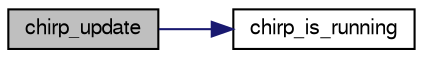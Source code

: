 digraph "chirp_update"
{
  edge [fontname="FreeSans",fontsize="10",labelfontname="FreeSans",labelfontsize="10"];
  node [fontname="FreeSans",fontsize="10",shape=record];
  rankdir="LR";
  Node1 [label="chirp_update",height=0.2,width=0.4,color="black", fillcolor="grey75", style="filled", fontcolor="black"];
  Node1 -> Node2 [color="midnightblue",fontsize="10",style="solid",fontname="FreeSans"];
  Node2 [label="chirp_is_running",height=0.2,width=0.4,color="black", fillcolor="white", style="filled",URL="$pprz__chirp_8c.html#a118c2ddd568cd397485d5d5cfd9ab004",tooltip="Return if the current_time is within the chirp manoeuvre. "];
}

